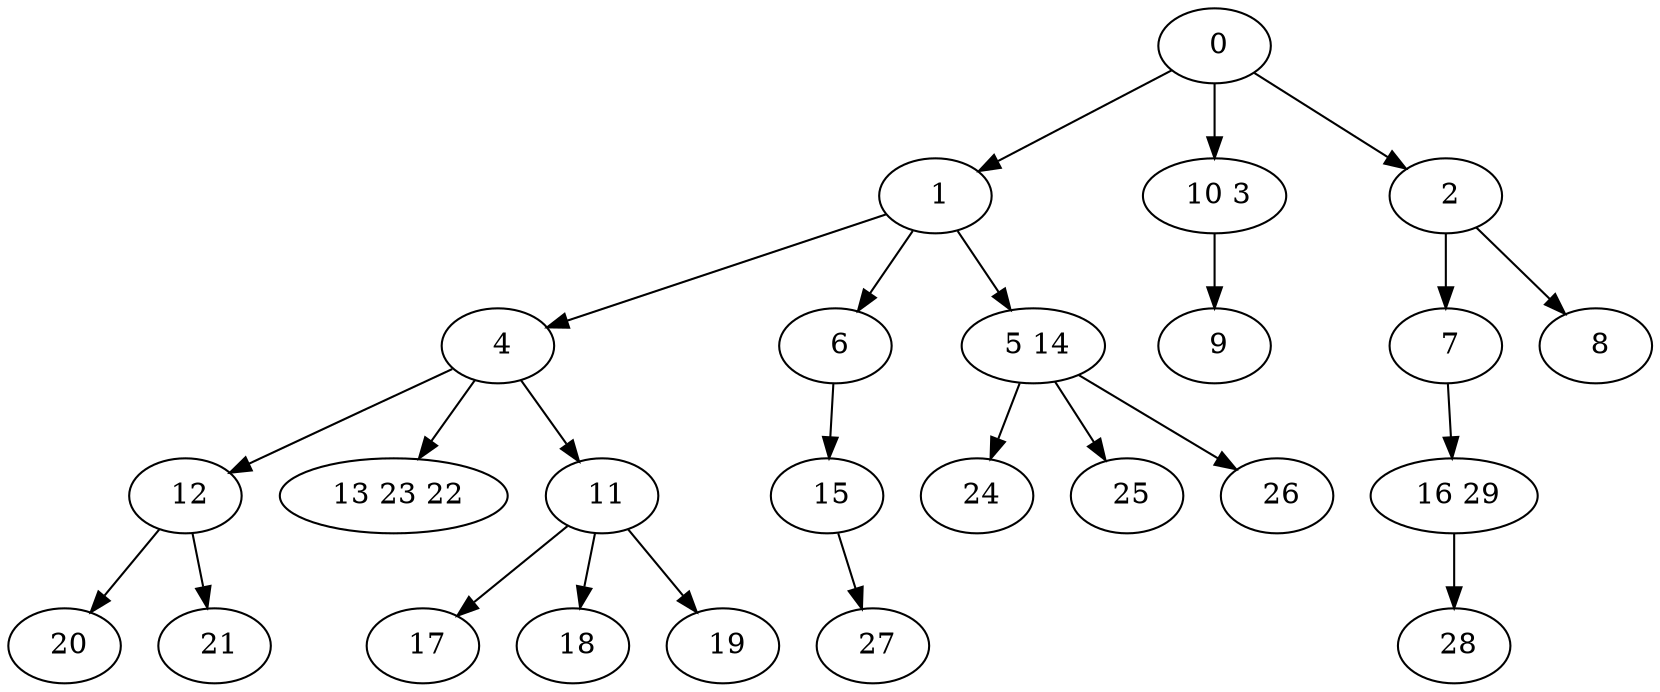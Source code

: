 digraph mytree {
" 0" -> " 1";
" 0" -> " 10 3";
" 0" -> " 2";
" 1" -> " 4";
" 1" -> " 6";
" 1" -> " 5 14";
" 10 3" -> " 9";
" 4" -> " 12";
" 4" -> " 13 23 22";
" 4" -> " 11";
" 6" -> " 15";
" 5 14" -> " 24";
" 5 14" -> " 25";
" 5 14" -> " 26";
" 2" -> " 7";
" 2" -> " 8";
" 7" -> " 16 29";
" 8";
" 12" -> " 20";
" 12" -> " 21";
" 13 23 22";
" 17";
" 11" -> " 17";
" 11" -> " 18";
" 11" -> " 19";
" 15" -> " 27";
" 20";
" 21";
" 27";
" 16 29" -> " 28";
" 28";
" 18";
" 19";
" 24";
" 25";
" 26";
" 9";
}
